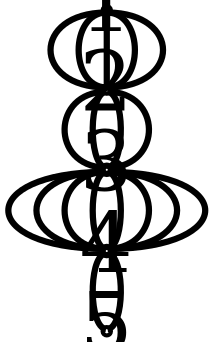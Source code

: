 #java LMPlot ../../../../data/linkage_map/LEPMAP3//05_order_LG2.txt
graph g {
node [fontsize=40,penwidth=4]
edge [penwidth=3]
1[width=0.03333333333333333,height=0.03333333333333333,fixedsize=true]
2[width=0.03333333333333333,height=0.03333333333333333,fixedsize=true]
3[width=0.047140452079103175,height=0.047140452079103175,fixedsize=true]
4[width=0.047140452079103175,height=0.047140452079103175,fixedsize=true]
5[width=0.03333333333333333,height=0.03333333333333333,fixedsize=true]
4--5[]
4--5[]
2--3[]
2--3[]
2--3[]
2--3[]
1--2[]
1--2[]
1--2[]
1--2[]
1--2[]
3--4[]
3--4[]
3--4[]
3--4[]
3--4[]
3--4[]
3--4[]
3--4[]
}

